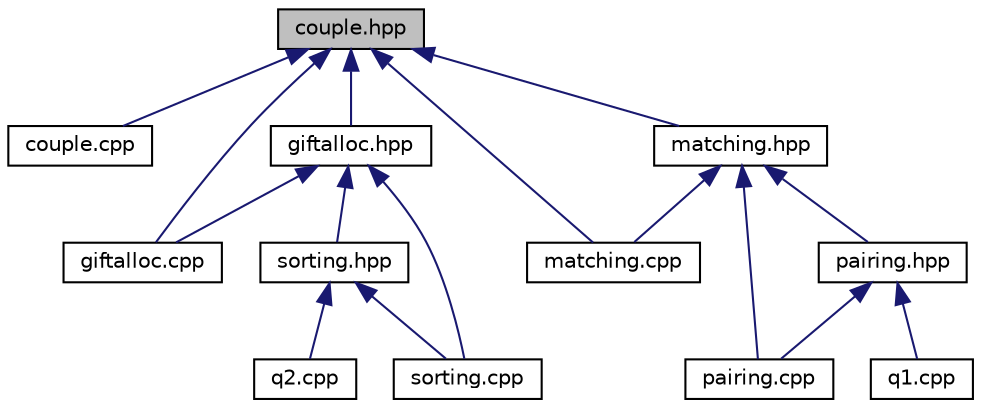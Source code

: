 digraph "couple.hpp"
{
  edge [fontname="Helvetica",fontsize="10",labelfontname="Helvetica",labelfontsize="10"];
  node [fontname="Helvetica",fontsize="10",shape=record];
  Node1 [label="couple.hpp",height=0.2,width=0.4,color="black", fillcolor="grey75", style="filled", fontcolor="black"];
  Node1 -> Node2 [dir="back",color="midnightblue",fontsize="10",style="solid",fontname="Helvetica"];
  Node2 [label="couple.cpp",height=0.2,width=0.4,color="black", fillcolor="white", style="filled",URL="$couple_8cpp.html"];
  Node1 -> Node3 [dir="back",color="midnightblue",fontsize="10",style="solid",fontname="Helvetica"];
  Node3 [label="giftalloc.cpp",height=0.2,width=0.4,color="black", fillcolor="white", style="filled",URL="$giftalloc_8cpp.html"];
  Node1 -> Node4 [dir="back",color="midnightblue",fontsize="10",style="solid",fontname="Helvetica"];
  Node4 [label="giftalloc.hpp",height=0.2,width=0.4,color="black", fillcolor="white", style="filled",URL="$giftalloc_8hpp.html"];
  Node4 -> Node3 [dir="back",color="midnightblue",fontsize="10",style="solid",fontname="Helvetica"];
  Node4 -> Node5 [dir="back",color="midnightblue",fontsize="10",style="solid",fontname="Helvetica"];
  Node5 [label="sorting.hpp",height=0.2,width=0.4,color="black", fillcolor="white", style="filled",URL="$sorting_8hpp.html"];
  Node5 -> Node6 [dir="back",color="midnightblue",fontsize="10",style="solid",fontname="Helvetica"];
  Node6 [label="q2.cpp",height=0.2,width=0.4,color="black", fillcolor="white", style="filled",URL="$q2_8cpp.html"];
  Node5 -> Node7 [dir="back",color="midnightblue",fontsize="10",style="solid",fontname="Helvetica"];
  Node7 [label="sorting.cpp",height=0.2,width=0.4,color="black", fillcolor="white", style="filled",URL="$sorting_8cpp.html"];
  Node4 -> Node7 [dir="back",color="midnightblue",fontsize="10",style="solid",fontname="Helvetica"];
  Node1 -> Node8 [dir="back",color="midnightblue",fontsize="10",style="solid",fontname="Helvetica"];
  Node8 [label="matching.cpp",height=0.2,width=0.4,color="black", fillcolor="white", style="filled",URL="$matching_8cpp.html"];
  Node1 -> Node9 [dir="back",color="midnightblue",fontsize="10",style="solid",fontname="Helvetica"];
  Node9 [label="matching.hpp",height=0.2,width=0.4,color="black", fillcolor="white", style="filled",URL="$matching_8hpp.html"];
  Node9 -> Node8 [dir="back",color="midnightblue",fontsize="10",style="solid",fontname="Helvetica"];
  Node9 -> Node10 [dir="back",color="midnightblue",fontsize="10",style="solid",fontname="Helvetica"];
  Node10 [label="pairing.cpp",height=0.2,width=0.4,color="black", fillcolor="white", style="filled",URL="$pairing_8cpp.html"];
  Node9 -> Node11 [dir="back",color="midnightblue",fontsize="10",style="solid",fontname="Helvetica"];
  Node11 [label="pairing.hpp",height=0.2,width=0.4,color="black", fillcolor="white", style="filled",URL="$pairing_8hpp.html"];
  Node11 -> Node10 [dir="back",color="midnightblue",fontsize="10",style="solid",fontname="Helvetica"];
  Node11 -> Node12 [dir="back",color="midnightblue",fontsize="10",style="solid",fontname="Helvetica"];
  Node12 [label="q1.cpp",height=0.2,width=0.4,color="black", fillcolor="white", style="filled",URL="$q1_8cpp.html"];
}
